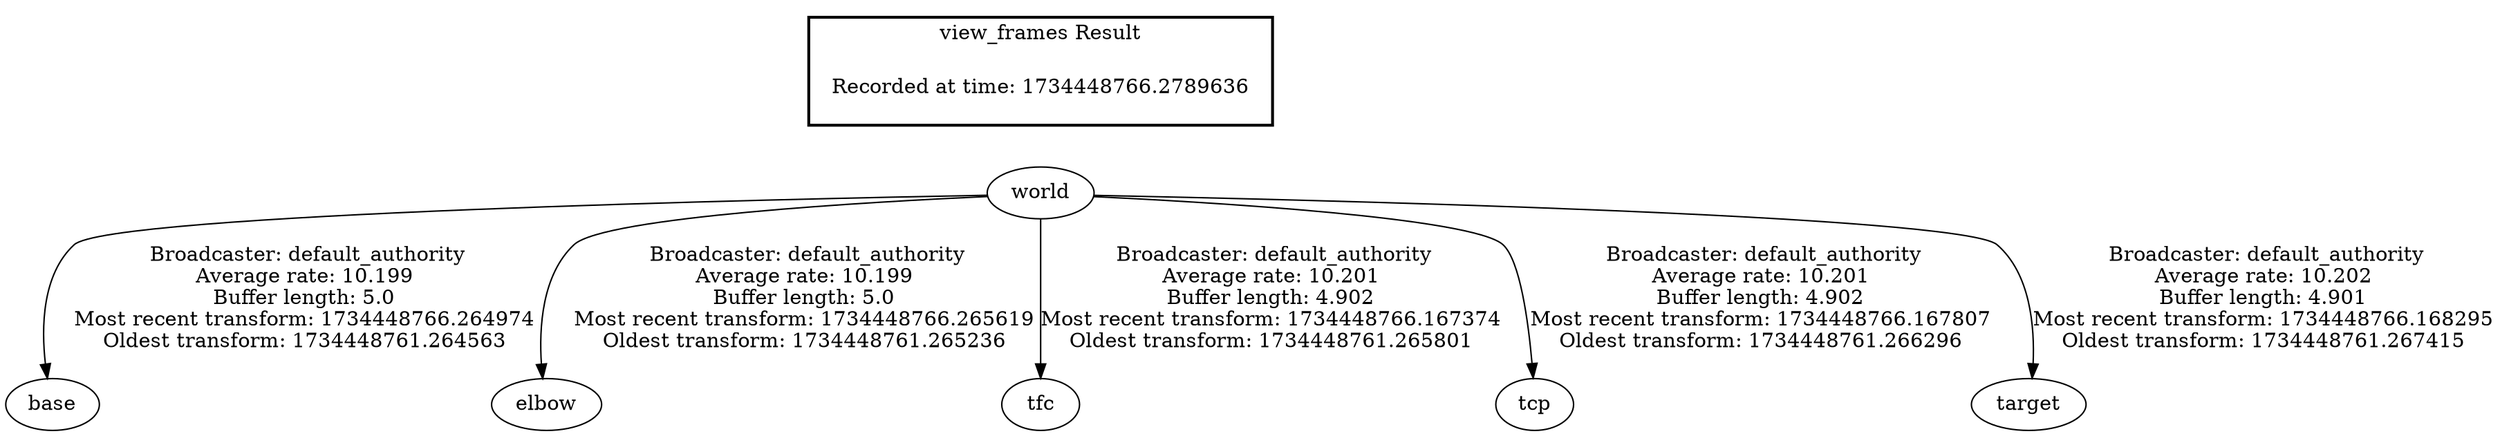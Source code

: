 digraph G {
"world" -> "base"[label=" Broadcaster: default_authority\nAverage rate: 10.199\nBuffer length: 5.0\nMost recent transform: 1734448766.264974\nOldest transform: 1734448761.264563\n"];
"world" -> "elbow"[label=" Broadcaster: default_authority\nAverage rate: 10.199\nBuffer length: 5.0\nMost recent transform: 1734448766.265619\nOldest transform: 1734448761.265236\n"];
"world" -> "tfc"[label=" Broadcaster: default_authority\nAverage rate: 10.201\nBuffer length: 4.902\nMost recent transform: 1734448766.167374\nOldest transform: 1734448761.265801\n"];
"world" -> "tcp"[label=" Broadcaster: default_authority\nAverage rate: 10.201\nBuffer length: 4.902\nMost recent transform: 1734448766.167807\nOldest transform: 1734448761.266296\n"];
"world" -> "target"[label=" Broadcaster: default_authority\nAverage rate: 10.202\nBuffer length: 4.901\nMost recent transform: 1734448766.168295\nOldest transform: 1734448761.267415\n"];
edge [style=invis];
 subgraph cluster_legend { style=bold; color=black; label ="view_frames Result";
"Recorded at time: 1734448766.2789636"[ shape=plaintext ] ;
}->"world";
}